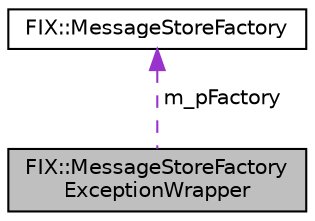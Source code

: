 digraph "FIX::MessageStoreFactoryExceptionWrapper"
{
  edge [fontname="Helvetica",fontsize="10",labelfontname="Helvetica",labelfontsize="10"];
  node [fontname="Helvetica",fontsize="10",shape=record];
  Node1 [label="FIX::MessageStoreFactory\lExceptionWrapper",height=0.2,width=0.4,color="black", fillcolor="grey75", style="filled", fontcolor="black"];
  Node2 -> Node1 [dir="back",color="darkorchid3",fontsize="10",style="dashed",label=" m_pFactory" ,fontname="Helvetica"];
  Node2 [label="FIX::MessageStoreFactory",height=0.2,width=0.4,color="black", fillcolor="white", style="filled",URL="$class_f_i_x_1_1_message_store_factory.html",tooltip="This interface must be implemented to create a MessageStore. "];
}

